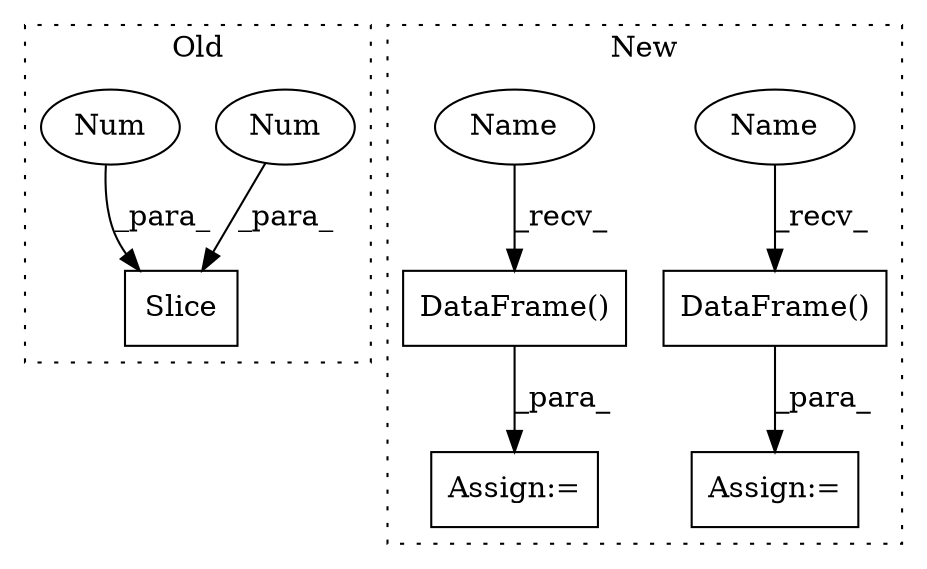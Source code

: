 digraph G {
subgraph cluster0 {
1 [label="Slice" a="80" s="1423" l="3" shape="box"];
3 [label="Num" a="76" s="1423" l="1" shape="ellipse"];
7 [label="Num" a="76" s="1425" l="1" shape="ellipse"];
label = "Old";
style="dotted";
}
subgraph cluster1 {
2 [label="DataFrame()" a="75" s="2311,2334" l="13,1" shape="box"];
4 [label="Assign:=" a="68" s="2308" l="3" shape="box"];
5 [label="DataFrame()" a="75" s="3377,3398" l="13,1" shape="box"];
6 [label="Assign:=" a="68" s="3374" l="3" shape="box"];
8 [label="Name" a="87" s="2311" l="2" shape="ellipse"];
9 [label="Name" a="87" s="3377" l="2" shape="ellipse"];
label = "New";
style="dotted";
}
2 -> 4 [label="_para_"];
3 -> 1 [label="_para_"];
5 -> 6 [label="_para_"];
7 -> 1 [label="_para_"];
8 -> 2 [label="_recv_"];
9 -> 5 [label="_recv_"];
}